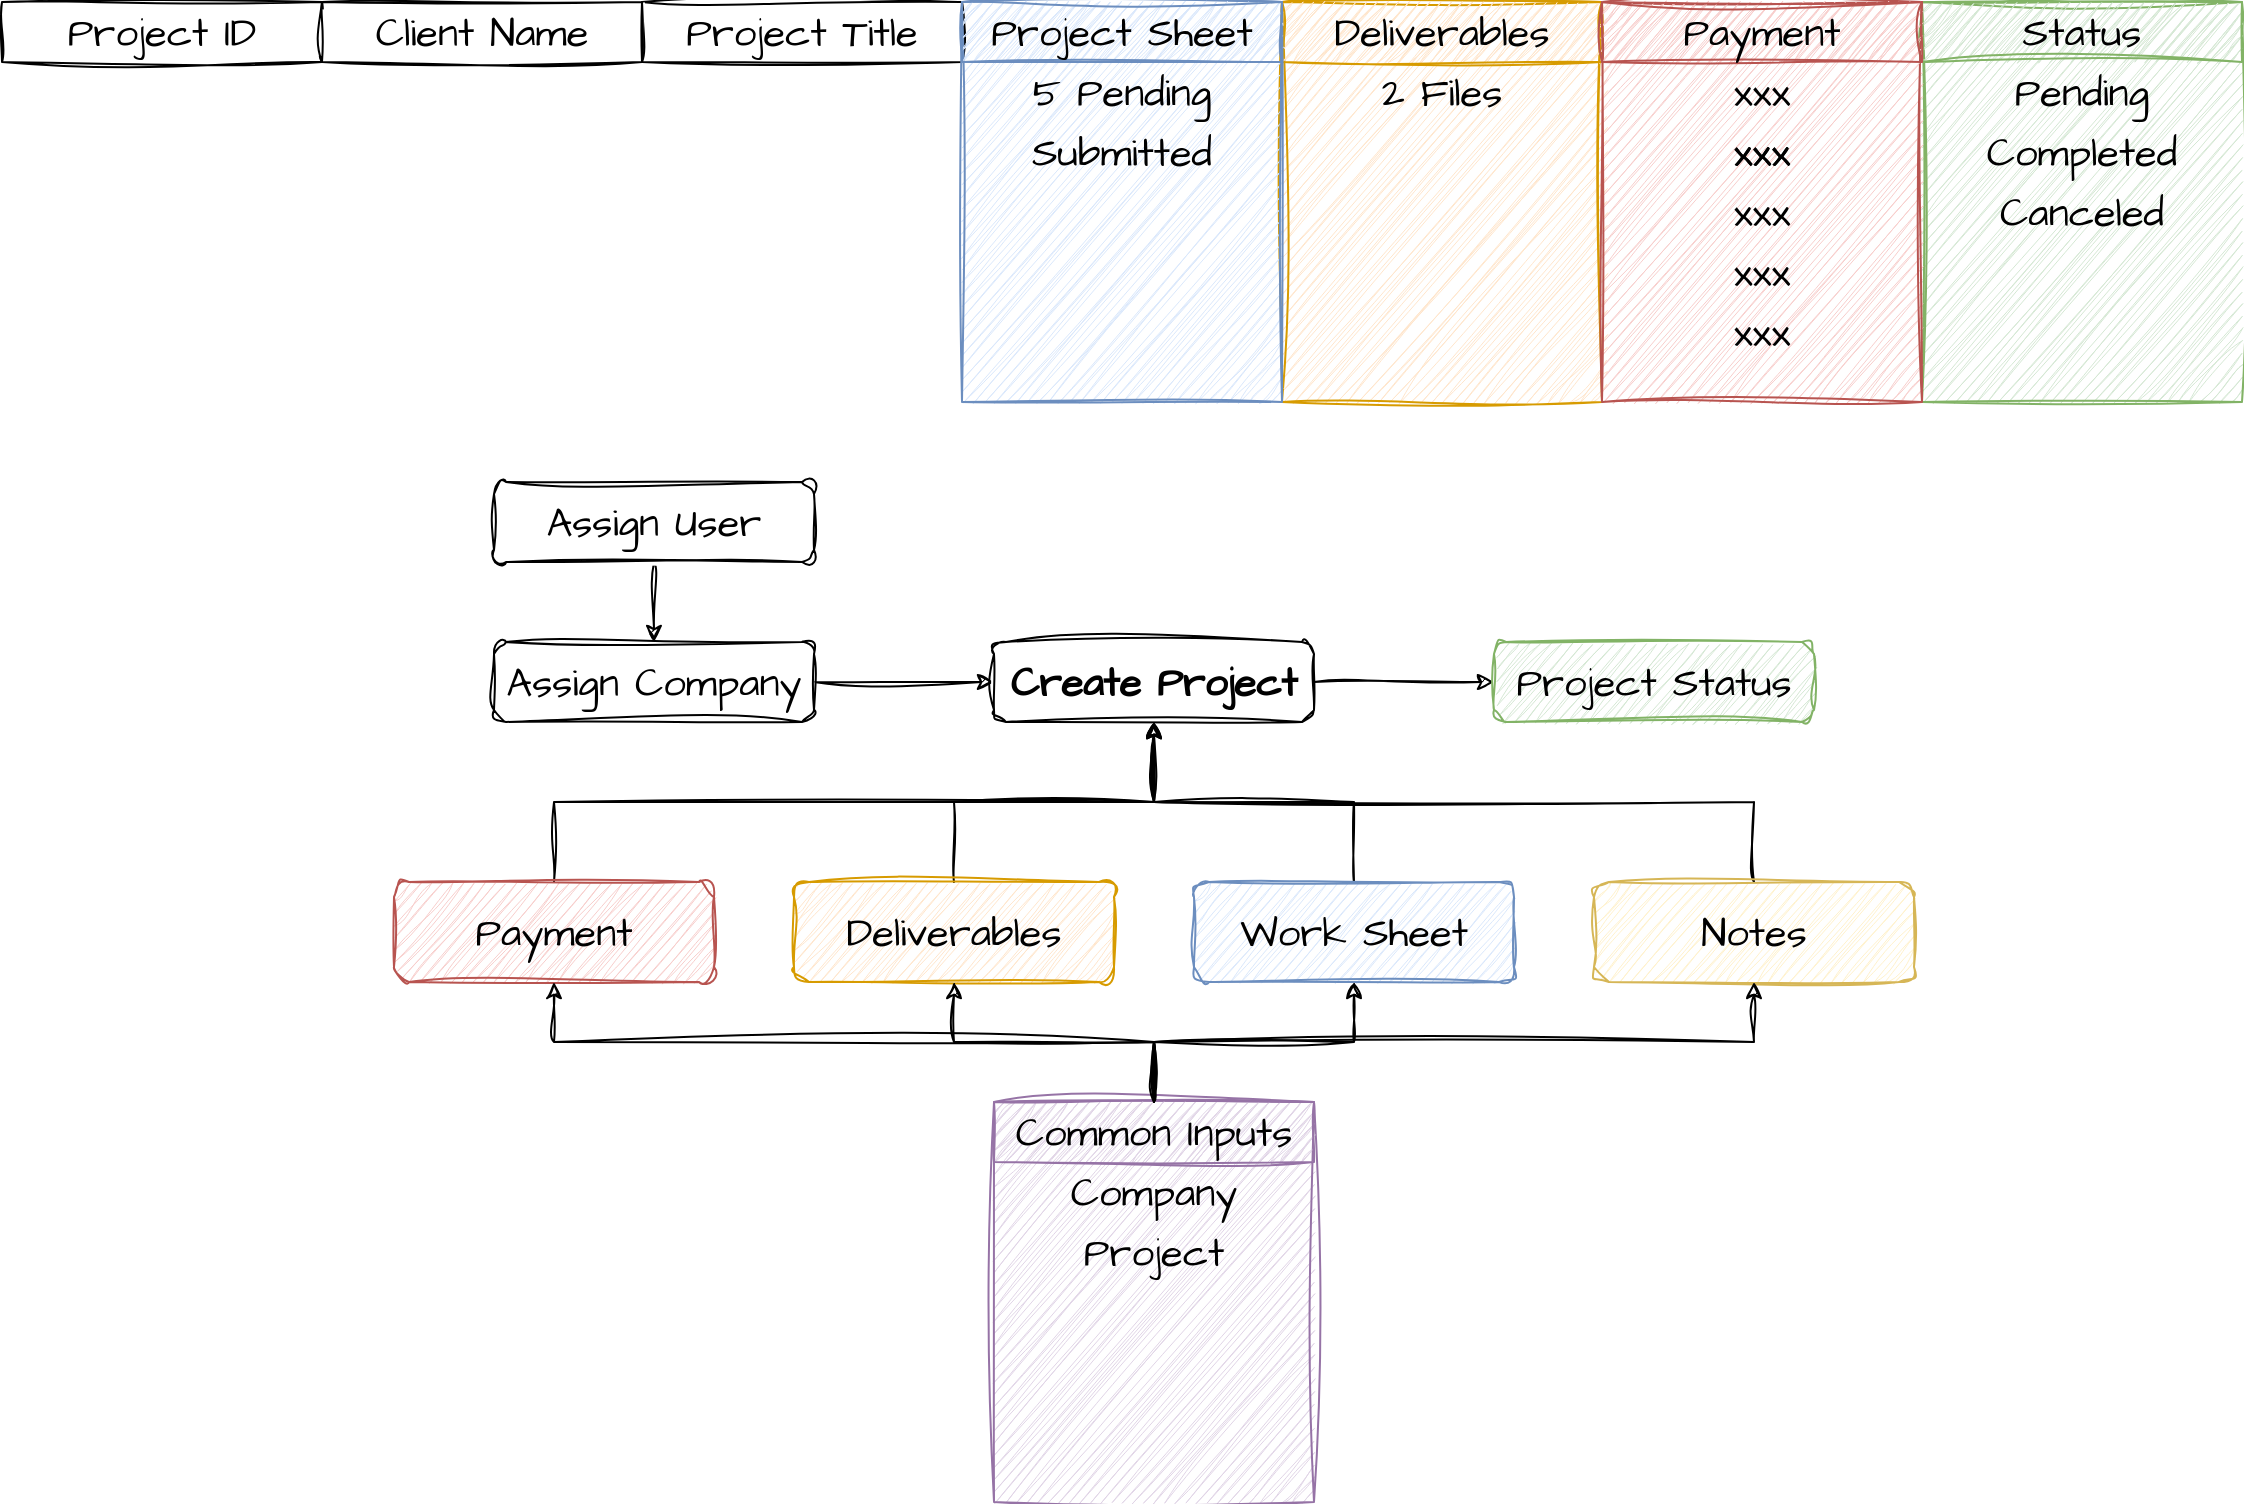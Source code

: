 <mxfile>
    <diagram name="Project Flow" id="7UUBzDvhDP2dMCJnM9Ok">
        <mxGraphModel dx="2555" dy="792" grid="1" gridSize="10" guides="1" tooltips="1" connect="1" arrows="1" fold="1" page="1" pageScale="1" pageWidth="1169" pageHeight="827" background="none" math="0" shadow="0">
            <root>
                <mxCell id="0"/>
                <mxCell id="1" parent="0"/>
                <mxCell id="pr5hxSw8c6R18JECzR4E-4" value="Project Title" style="rounded=0;whiteSpace=wrap;html=1;sketch=1;hachureGap=4;jiggle=2;curveFitting=1;fontFamily=Architects Daughter;fontSource=https%3A%2F%2Ffonts.googleapis.com%2Fcss%3Ffamily%3DArchitects%2BDaughter;fontSize=20;" parent="1" vertex="1">
                    <mxGeometry x="-840" y="40" width="160" height="30" as="geometry"/>
                </mxCell>
                <mxCell id="pr5hxSw8c6R18JECzR4E-5" value="Client Name" style="rounded=0;whiteSpace=wrap;html=1;sketch=1;hachureGap=4;jiggle=2;curveFitting=1;fontFamily=Architects Daughter;fontSource=https%3A%2F%2Ffonts.googleapis.com%2Fcss%3Ffamily%3DArchitects%2BDaughter;fontSize=20;" parent="1" vertex="1">
                    <mxGeometry x="-1000" y="40" width="160" height="30" as="geometry"/>
                </mxCell>
                <mxCell id="pr5hxSw8c6R18JECzR4E-6" value="Project ID" style="rounded=0;whiteSpace=wrap;html=1;sketch=1;hachureGap=4;jiggle=2;curveFitting=1;fontFamily=Architects Daughter;fontSource=https%3A%2F%2Ffonts.googleapis.com%2Fcss%3Ffamily%3DArchitects%2BDaughter;fontSize=20;" parent="1" vertex="1">
                    <mxGeometry x="-1160" y="40" width="160" height="30" as="geometry"/>
                </mxCell>
                <mxCell id="pr5hxSw8c6R18JECzR4E-15" value="" style="group;sketch=1;curveFitting=1;jiggle=2;" parent="1" vertex="1" connectable="0">
                    <mxGeometry x="-200" y="40" width="160" height="200" as="geometry"/>
                </mxCell>
                <mxCell id="pr5hxSw8c6R18JECzR4E-9" value="" style="rounded=0;whiteSpace=wrap;html=1;sketch=1;hachureGap=4;jiggle=2;curveFitting=1;fontFamily=Architects Daughter;fontSource=https%3A%2F%2Ffonts.googleapis.com%2Fcss%3Ffamily%3DArchitects%2BDaughter;fontSize=20;fillColor=#d5e8d4;strokeColor=#82b366;" parent="pr5hxSw8c6R18JECzR4E-15" vertex="1">
                    <mxGeometry width="160" height="200" as="geometry"/>
                </mxCell>
                <mxCell id="pr5hxSw8c6R18JECzR4E-11" value="Status" style="text;html=1;strokeColor=#82b366;fillColor=#d5e8d4;align=center;verticalAlign=middle;whiteSpace=wrap;rounded=0;fontSize=20;fontFamily=Architects Daughter;sketch=1;curveFitting=1;jiggle=2;" parent="pr5hxSw8c6R18JECzR4E-15" vertex="1">
                    <mxGeometry width="160" height="30" as="geometry"/>
                </mxCell>
                <mxCell id="pr5hxSw8c6R18JECzR4E-12" value="Pending" style="text;html=1;strokeColor=none;fillColor=none;align=center;verticalAlign=middle;whiteSpace=wrap;rounded=0;fontSize=20;fontFamily=Architects Daughter;sketch=1;curveFitting=1;jiggle=2;" parent="pr5hxSw8c6R18JECzR4E-15" vertex="1">
                    <mxGeometry y="30" width="160" height="30" as="geometry"/>
                </mxCell>
                <mxCell id="pr5hxSw8c6R18JECzR4E-13" value="Completed" style="text;html=1;strokeColor=none;fillColor=none;align=center;verticalAlign=middle;whiteSpace=wrap;rounded=0;fontSize=20;fontFamily=Architects Daughter;sketch=1;curveFitting=1;jiggle=2;" parent="pr5hxSw8c6R18JECzR4E-15" vertex="1">
                    <mxGeometry y="60" width="160" height="30" as="geometry"/>
                </mxCell>
                <mxCell id="pr5hxSw8c6R18JECzR4E-14" value="Canceled" style="text;html=1;strokeColor=none;fillColor=none;align=center;verticalAlign=middle;whiteSpace=wrap;rounded=0;fontSize=20;fontFamily=Architects Daughter;sketch=1;curveFitting=1;jiggle=2;" parent="pr5hxSw8c6R18JECzR4E-15" vertex="1">
                    <mxGeometry y="90" width="160" height="30" as="geometry"/>
                </mxCell>
                <mxCell id="pr5hxSw8c6R18JECzR4E-16" value="" style="group;sketch=1;curveFitting=1;jiggle=2;" parent="1" vertex="1" connectable="0">
                    <mxGeometry x="-520" y="40" width="160" height="200" as="geometry"/>
                </mxCell>
                <mxCell id="pr5hxSw8c6R18JECzR4E-17" value="" style="rounded=0;whiteSpace=wrap;html=1;sketch=1;hachureGap=4;jiggle=2;curveFitting=1;fontFamily=Architects Daughter;fontSource=https%3A%2F%2Ffonts.googleapis.com%2Fcss%3Ffamily%3DArchitects%2BDaughter;fontSize=20;fillColor=#ffe6cc;strokeColor=#d79b00;" parent="pr5hxSw8c6R18JECzR4E-16" vertex="1">
                    <mxGeometry width="160" height="200" as="geometry"/>
                </mxCell>
                <mxCell id="pr5hxSw8c6R18JECzR4E-18" value="Deliverables" style="text;html=1;strokeColor=#d79b00;fillColor=#ffe6cc;align=center;verticalAlign=middle;whiteSpace=wrap;rounded=0;fontSize=20;fontFamily=Architects Daughter;sketch=1;curveFitting=1;jiggle=2;" parent="pr5hxSw8c6R18JECzR4E-16" vertex="1">
                    <mxGeometry width="160" height="30" as="geometry"/>
                </mxCell>
                <mxCell id="pr5hxSw8c6R18JECzR4E-19" value="2 Files" style="text;html=1;strokeColor=none;fillColor=none;align=center;verticalAlign=middle;whiteSpace=wrap;rounded=0;fontSize=20;fontFamily=Architects Daughter;sketch=1;curveFitting=1;jiggle=2;" parent="pr5hxSw8c6R18JECzR4E-16" vertex="1">
                    <mxGeometry y="30" width="160" height="30" as="geometry"/>
                </mxCell>
                <mxCell id="pr5hxSw8c6R18JECzR4E-22" value="" style="group;sketch=1;curveFitting=1;jiggle=2;" parent="1" vertex="1" connectable="0">
                    <mxGeometry x="-680" y="40" width="160" height="200" as="geometry"/>
                </mxCell>
                <mxCell id="pr5hxSw8c6R18JECzR4E-23" value="" style="rounded=0;whiteSpace=wrap;html=1;sketch=1;hachureGap=4;jiggle=2;curveFitting=1;fontFamily=Architects Daughter;fontSource=https%3A%2F%2Ffonts.googleapis.com%2Fcss%3Ffamily%3DArchitects%2BDaughter;fontSize=20;fillColor=#dae8fc;strokeColor=#6c8ebf;" parent="pr5hxSw8c6R18JECzR4E-22" vertex="1">
                    <mxGeometry width="160" height="200" as="geometry"/>
                </mxCell>
                <mxCell id="pr5hxSw8c6R18JECzR4E-24" value="Project Sheet" style="text;html=1;strokeColor=#6c8ebf;fillColor=#dae8fc;align=center;verticalAlign=middle;whiteSpace=wrap;rounded=0;fontSize=20;fontFamily=Architects Daughter;sketch=1;curveFitting=1;jiggle=2;" parent="pr5hxSw8c6R18JECzR4E-22" vertex="1">
                    <mxGeometry width="160" height="30" as="geometry"/>
                </mxCell>
                <mxCell id="pr5hxSw8c6R18JECzR4E-25" value="5 Pending" style="text;html=1;strokeColor=none;fillColor=none;align=center;verticalAlign=middle;whiteSpace=wrap;rounded=0;fontSize=20;fontFamily=Architects Daughter;sketch=1;curveFitting=1;jiggle=2;" parent="pr5hxSw8c6R18JECzR4E-22" vertex="1">
                    <mxGeometry y="30" width="160" height="30" as="geometry"/>
                </mxCell>
                <mxCell id="pr5hxSw8c6R18JECzR4E-26" value="Submitted" style="text;html=1;strokeColor=none;fillColor=none;align=center;verticalAlign=middle;whiteSpace=wrap;rounded=0;fontSize=20;fontFamily=Architects Daughter;sketch=1;curveFitting=1;jiggle=2;" parent="pr5hxSw8c6R18JECzR4E-22" vertex="1">
                    <mxGeometry y="60" width="160" height="30" as="geometry"/>
                </mxCell>
                <mxCell id="pr5hxSw8c6R18JECzR4E-27" value="" style="group;sketch=1;curveFitting=1;jiggle=2;" parent="1" vertex="1" connectable="0">
                    <mxGeometry x="-360" y="40" width="160" height="200" as="geometry"/>
                </mxCell>
                <mxCell id="pr5hxSw8c6R18JECzR4E-28" value="" style="rounded=0;whiteSpace=wrap;html=1;sketch=1;hachureGap=4;jiggle=2;curveFitting=1;fontFamily=Architects Daughter;fontSource=https%3A%2F%2Ffonts.googleapis.com%2Fcss%3Ffamily%3DArchitects%2BDaughter;fontSize=20;fillColor=#f8cecc;strokeColor=#b85450;" parent="pr5hxSw8c6R18JECzR4E-27" vertex="1">
                    <mxGeometry width="160" height="200" as="geometry"/>
                </mxCell>
                <mxCell id="pr5hxSw8c6R18JECzR4E-29" value="Payment" style="text;html=1;strokeColor=#b85450;fillColor=#f8cecc;align=center;verticalAlign=middle;whiteSpace=wrap;rounded=0;fontSize=20;fontFamily=Architects Daughter;sketch=1;curveFitting=1;jiggle=2;" parent="pr5hxSw8c6R18JECzR4E-27" vertex="1">
                    <mxGeometry width="160" height="30" as="geometry"/>
                </mxCell>
                <mxCell id="pr5hxSw8c6R18JECzR4E-30" value="xxx" style="text;html=1;strokeColor=none;fillColor=none;align=center;verticalAlign=middle;whiteSpace=wrap;rounded=0;fontSize=20;fontFamily=Architects Daughter;sketch=1;curveFitting=1;jiggle=2;" parent="pr5hxSw8c6R18JECzR4E-27" vertex="1">
                    <mxGeometry y="30" width="160" height="30" as="geometry"/>
                </mxCell>
                <mxCell id="pr5hxSw8c6R18JECzR4E-31" value="xxx" style="text;html=1;strokeColor=none;fillColor=none;align=center;verticalAlign=middle;whiteSpace=wrap;rounded=0;fontSize=20;fontFamily=Architects Daughter;sketch=1;curveFitting=1;jiggle=2;" parent="pr5hxSw8c6R18JECzR4E-27" vertex="1">
                    <mxGeometry y="60" width="160" height="30" as="geometry"/>
                </mxCell>
                <mxCell id="pr5hxSw8c6R18JECzR4E-33" value="xxx" style="text;html=1;strokeColor=none;fillColor=none;align=center;verticalAlign=middle;whiteSpace=wrap;rounded=0;fontSize=20;fontFamily=Architects Daughter;sketch=1;curveFitting=1;jiggle=2;" parent="pr5hxSw8c6R18JECzR4E-27" vertex="1">
                    <mxGeometry y="90" width="160" height="30" as="geometry"/>
                </mxCell>
                <mxCell id="pr5hxSw8c6R18JECzR4E-34" value="xxx" style="text;html=1;strokeColor=none;fillColor=none;align=center;verticalAlign=middle;whiteSpace=wrap;rounded=0;fontSize=20;fontFamily=Architects Daughter;sketch=1;curveFitting=1;jiggle=2;" parent="pr5hxSw8c6R18JECzR4E-27" vertex="1">
                    <mxGeometry y="120" width="160" height="30" as="geometry"/>
                </mxCell>
                <mxCell id="pr5hxSw8c6R18JECzR4E-35" value="xxx" style="text;html=1;strokeColor=none;fillColor=none;align=center;verticalAlign=middle;whiteSpace=wrap;rounded=0;fontSize=20;fontFamily=Architects Daughter;sketch=1;curveFitting=1;jiggle=2;" parent="pr5hxSw8c6R18JECzR4E-27" vertex="1">
                    <mxGeometry y="150" width="160" height="30" as="geometry"/>
                </mxCell>
                <mxCell id="pr5hxSw8c6R18JECzR4E-32" value="xxx" style="text;html=1;strokeColor=none;fillColor=none;align=center;verticalAlign=middle;whiteSpace=wrap;rounded=0;fontSize=20;fontFamily=Architects Daughter;sketch=1;curveFitting=1;jiggle=2;" parent="1" vertex="1">
                    <mxGeometry x="-360" y="100" width="160" height="30" as="geometry"/>
                </mxCell>
                <mxCell id="pr5hxSw8c6R18JECzR4E-49" value="" style="edgeStyle=orthogonalEdgeStyle;sketch=1;hachureGap=4;jiggle=2;curveFitting=1;orthogonalLoop=1;jettySize=auto;html=1;fontFamily=Architects Daughter;fontSource=https%3A%2F%2Ffonts.googleapis.com%2Fcss%3Ffamily%3DArchitects%2BDaughter;fontSize=16;rounded=0;exitX=1;exitY=0.5;exitDx=0;exitDy=0;" parent="1" source="pr5hxSw8c6R18JECzR4E-58" target="pr5hxSw8c6R18JECzR4E-48" edge="1">
                    <mxGeometry relative="1" as="geometry">
                        <mxPoint x="-844" y="380" as="sourcePoint"/>
                    </mxGeometry>
                </mxCell>
                <mxCell id="pr5hxSw8c6R18JECzR4E-57" value="" style="edgeStyle=orthogonalEdgeStyle;rounded=0;sketch=1;hachureGap=4;jiggle=2;curveFitting=1;orthogonalLoop=1;jettySize=auto;html=1;fontFamily=Architects Daughter;fontSource=https%3A%2F%2Ffonts.googleapis.com%2Fcss%3Ffamily%3DArchitects%2BDaughter;fontSize=16;" parent="1" source="pr5hxSw8c6R18JECzR4E-48" target="pr5hxSw8c6R18JECzR4E-56" edge="1">
                    <mxGeometry relative="1" as="geometry"/>
                </mxCell>
                <mxCell id="pr5hxSw8c6R18JECzR4E-48" value="Create Project" style="rounded=1;whiteSpace=wrap;html=1;sketch=1;hachureGap=4;jiggle=2;curveFitting=1;fontFamily=Architects Daughter;fontSource=https%3A%2F%2Ffonts.googleapis.com%2Fcss%3Ffamily%3DArchitects%2BDaughter;fontSize=20;fontStyle=1" parent="1" vertex="1">
                    <mxGeometry x="-664" y="360" width="160" height="40" as="geometry"/>
                </mxCell>
                <mxCell id="pr5hxSw8c6R18JECzR4E-51" style="edgeStyle=orthogonalEdgeStyle;rounded=0;sketch=1;hachureGap=4;jiggle=2;curveFitting=1;orthogonalLoop=1;jettySize=auto;html=1;entryX=0.5;entryY=1;entryDx=0;entryDy=0;fontFamily=Architects Daughter;fontSource=https%3A%2F%2Ffonts.googleapis.com%2Fcss%3Ffamily%3DArchitects%2BDaughter;fontSize=16;" parent="1" source="pr5hxSw8c6R18JECzR4E-50" target="pr5hxSw8c6R18JECzR4E-48" edge="1">
                    <mxGeometry relative="1" as="geometry"/>
                </mxCell>
                <mxCell id="pr5hxSw8c6R18JECzR4E-50" value="Deliverables" style="rounded=1;whiteSpace=wrap;html=1;sketch=1;hachureGap=4;jiggle=2;curveFitting=1;fontFamily=Architects Daughter;fontSource=https%3A%2F%2Ffonts.googleapis.com%2Fcss%3Ffamily%3DArchitects%2BDaughter;fontSize=20;fillColor=#ffe6cc;strokeColor=#d79b00;" parent="1" vertex="1">
                    <mxGeometry x="-764" y="480" width="160" height="50" as="geometry"/>
                </mxCell>
                <mxCell id="pr5hxSw8c6R18JECzR4E-55" style="edgeStyle=orthogonalEdgeStyle;rounded=0;sketch=1;hachureGap=4;jiggle=2;curveFitting=1;orthogonalLoop=1;jettySize=auto;html=1;fontFamily=Architects Daughter;fontSource=https%3A%2F%2Ffonts.googleapis.com%2Fcss%3Ffamily%3DArchitects%2BDaughter;fontSize=16;exitX=0.5;exitY=0;exitDx=0;exitDy=0;entryX=0.5;entryY=1;entryDx=0;entryDy=0;" parent="1" source="pr5hxSw8c6R18JECzR4E-52" target="pr5hxSw8c6R18JECzR4E-48" edge="1">
                    <mxGeometry relative="1" as="geometry">
                        <mxPoint x="-684" y="400" as="targetPoint"/>
                    </mxGeometry>
                </mxCell>
                <mxCell id="pr5hxSw8c6R18JECzR4E-52" value="Work Sheet" style="rounded=1;whiteSpace=wrap;html=1;sketch=1;hachureGap=4;jiggle=2;curveFitting=1;fontFamily=Architects Daughter;fontSource=https%3A%2F%2Ffonts.googleapis.com%2Fcss%3Ffamily%3DArchitects%2BDaughter;fontSize=20;fillColor=#dae8fc;strokeColor=#6c8ebf;" parent="1" vertex="1">
                    <mxGeometry x="-564" y="480" width="160" height="50" as="geometry"/>
                </mxCell>
                <mxCell id="pr5hxSw8c6R18JECzR4E-54" style="edgeStyle=orthogonalEdgeStyle;rounded=0;sketch=1;hachureGap=4;jiggle=2;curveFitting=1;orthogonalLoop=1;jettySize=auto;html=1;fontFamily=Architects Daughter;fontSource=https%3A%2F%2Ffonts.googleapis.com%2Fcss%3Ffamily%3DArchitects%2BDaughter;fontSize=16;exitX=0.5;exitY=0;exitDx=0;exitDy=0;entryX=0.5;entryY=1;entryDx=0;entryDy=0;" parent="1" source="pr5hxSw8c6R18JECzR4E-53" target="pr5hxSw8c6R18JECzR4E-48" edge="1">
                    <mxGeometry relative="1" as="geometry">
                        <mxPoint x="-664" y="370" as="targetPoint"/>
                    </mxGeometry>
                </mxCell>
                <mxCell id="pr5hxSw8c6R18JECzR4E-53" value="Payment" style="rounded=1;whiteSpace=wrap;html=1;sketch=1;hachureGap=4;jiggle=2;curveFitting=1;fontFamily=Architects Daughter;fontSource=https%3A%2F%2Ffonts.googleapis.com%2Fcss%3Ffamily%3DArchitects%2BDaughter;fontSize=20;fillColor=#f8cecc;strokeColor=#b85450;" parent="1" vertex="1">
                    <mxGeometry x="-964" y="480" width="160" height="50" as="geometry"/>
                </mxCell>
                <mxCell id="pr5hxSw8c6R18JECzR4E-56" value="Project Status" style="rounded=1;whiteSpace=wrap;html=1;sketch=1;hachureGap=4;jiggle=2;curveFitting=1;fontFamily=Architects Daughter;fontSource=https%3A%2F%2Ffonts.googleapis.com%2Fcss%3Ffamily%3DArchitects%2BDaughter;fontSize=20;fillColor=#d5e8d4;strokeColor=#82b366;" parent="1" vertex="1">
                    <mxGeometry x="-414" y="360" width="160" height="40" as="geometry"/>
                </mxCell>
                <mxCell id="pr5hxSw8c6R18JECzR4E-58" value="Assign Company" style="rounded=1;whiteSpace=wrap;html=1;sketch=1;hachureGap=4;jiggle=2;curveFitting=1;fontFamily=Architects Daughter;fontSource=https%3A%2F%2Ffonts.googleapis.com%2Fcss%3Ffamily%3DArchitects%2BDaughter;fontSize=20;" parent="1" vertex="1">
                    <mxGeometry x="-914" y="360" width="160" height="40" as="geometry"/>
                </mxCell>
                <mxCell id="pr5hxSw8c6R18JECzR4E-60" style="edgeStyle=orthogonalEdgeStyle;rounded=0;sketch=1;hachureGap=4;jiggle=2;curveFitting=1;orthogonalLoop=1;jettySize=auto;html=1;entryX=0.5;entryY=0;entryDx=0;entryDy=0;fontFamily=Architects Daughter;fontSource=https%3A%2F%2Ffonts.googleapis.com%2Fcss%3Ffamily%3DArchitects%2BDaughter;fontSize=16;" parent="1" source="pr5hxSw8c6R18JECzR4E-59" target="pr5hxSw8c6R18JECzR4E-58" edge="1">
                    <mxGeometry relative="1" as="geometry"/>
                </mxCell>
                <mxCell id="pr5hxSw8c6R18JECzR4E-59" value="Assign User" style="rounded=1;whiteSpace=wrap;html=1;sketch=1;hachureGap=4;jiggle=2;curveFitting=1;fontFamily=Architects Daughter;fontSource=https%3A%2F%2Ffonts.googleapis.com%2Fcss%3Ffamily%3DArchitects%2BDaughter;fontSize=20;" parent="1" vertex="1">
                    <mxGeometry x="-914" y="280" width="160" height="40" as="geometry"/>
                </mxCell>
                <mxCell id="pr5hxSw8c6R18JECzR4E-69" value="" style="group;sketch=1;curveFitting=1;jiggle=2;" parent="1" vertex="1" connectable="0">
                    <mxGeometry x="-664" y="590" width="160" height="200" as="geometry"/>
                </mxCell>
                <mxCell id="pr5hxSw8c6R18JECzR4E-70" value="" style="rounded=0;whiteSpace=wrap;html=1;sketch=1;hachureGap=4;jiggle=2;curveFitting=1;fontFamily=Architects Daughter;fontSource=https%3A%2F%2Ffonts.googleapis.com%2Fcss%3Ffamily%3DArchitects%2BDaughter;fontSize=20;fillColor=#e1d5e7;strokeColor=#9673a6;" parent="pr5hxSw8c6R18JECzR4E-69" vertex="1">
                    <mxGeometry width="160" height="200" as="geometry"/>
                </mxCell>
                <mxCell id="pr5hxSw8c6R18JECzR4E-71" value="Common Inputs" style="text;html=1;align=center;verticalAlign=middle;whiteSpace=wrap;rounded=0;fontSize=20;fontFamily=Architects Daughter;sketch=1;curveFitting=1;jiggle=2;fillColor=#e1d5e7;strokeColor=#9673a6;" parent="pr5hxSw8c6R18JECzR4E-69" vertex="1">
                    <mxGeometry width="160" height="30" as="geometry"/>
                </mxCell>
                <mxCell id="pr5hxSw8c6R18JECzR4E-72" value="Company" style="text;html=1;strokeColor=none;fillColor=none;align=center;verticalAlign=middle;whiteSpace=wrap;rounded=0;fontSize=20;fontFamily=Architects Daughter;sketch=1;curveFitting=1;jiggle=2;" parent="pr5hxSw8c6R18JECzR4E-69" vertex="1">
                    <mxGeometry y="30" width="160" height="30" as="geometry"/>
                </mxCell>
                <mxCell id="pr5hxSw8c6R18JECzR4E-73" value="Project" style="text;html=1;strokeColor=none;fillColor=none;align=center;verticalAlign=middle;whiteSpace=wrap;rounded=0;fontSize=20;fontFamily=Architects Daughter;sketch=1;curveFitting=1;jiggle=2;" parent="pr5hxSw8c6R18JECzR4E-69" vertex="1">
                    <mxGeometry y="60" width="160" height="30" as="geometry"/>
                </mxCell>
                <mxCell id="pr5hxSw8c6R18JECzR4E-74" style="edgeStyle=orthogonalEdgeStyle;rounded=0;sketch=1;hachureGap=4;jiggle=2;curveFitting=1;orthogonalLoop=1;jettySize=auto;html=1;entryX=0.5;entryY=1;entryDx=0;entryDy=0;fontFamily=Architects Daughter;fontSource=https%3A%2F%2Ffonts.googleapis.com%2Fcss%3Ffamily%3DArchitects%2BDaughter;fontSize=16;" parent="1" source="pr5hxSw8c6R18JECzR4E-71" target="pr5hxSw8c6R18JECzR4E-50" edge="1">
                    <mxGeometry relative="1" as="geometry"/>
                </mxCell>
                <mxCell id="pr5hxSw8c6R18JECzR4E-75" style="edgeStyle=orthogonalEdgeStyle;rounded=0;sketch=1;hachureGap=4;jiggle=2;curveFitting=1;orthogonalLoop=1;jettySize=auto;html=1;entryX=0.5;entryY=1;entryDx=0;entryDy=0;fontFamily=Architects Daughter;fontSource=https%3A%2F%2Ffonts.googleapis.com%2Fcss%3Ffamily%3DArchitects%2BDaughter;fontSize=16;exitX=0.5;exitY=0;exitDx=0;exitDy=0;" parent="1" source="pr5hxSw8c6R18JECzR4E-71" target="pr5hxSw8c6R18JECzR4E-53" edge="1">
                    <mxGeometry relative="1" as="geometry"/>
                </mxCell>
                <mxCell id="pr5hxSw8c6R18JECzR4E-77" style="edgeStyle=orthogonalEdgeStyle;rounded=0;sketch=1;hachureGap=4;jiggle=2;curveFitting=1;orthogonalLoop=1;jettySize=auto;html=1;entryX=0.5;entryY=1;entryDx=0;entryDy=0;fontFamily=Architects Daughter;fontSource=https%3A%2F%2Ffonts.googleapis.com%2Fcss%3Ffamily%3DArchitects%2BDaughter;fontSize=16;exitX=0.5;exitY=0;exitDx=0;exitDy=0;" parent="1" source="pr5hxSw8c6R18JECzR4E-71" target="pr5hxSw8c6R18JECzR4E-52" edge="1">
                    <mxGeometry relative="1" as="geometry"/>
                </mxCell>
                <mxCell id="pr5hxSw8c6R18JECzR4E-80" style="edgeStyle=orthogonalEdgeStyle;rounded=0;sketch=1;hachureGap=4;jiggle=2;curveFitting=1;orthogonalLoop=1;jettySize=auto;html=1;entryX=0.5;entryY=1;entryDx=0;entryDy=0;fontFamily=Architects Daughter;fontSource=https%3A%2F%2Ffonts.googleapis.com%2Fcss%3Ffamily%3DArchitects%2BDaughter;fontSize=16;exitX=0.5;exitY=0;exitDx=0;exitDy=0;" parent="1" source="pr5hxSw8c6R18JECzR4E-78" target="pr5hxSw8c6R18JECzR4E-48" edge="1">
                    <mxGeometry relative="1" as="geometry"/>
                </mxCell>
                <mxCell id="pr5hxSw8c6R18JECzR4E-78" value="Notes" style="rounded=1;whiteSpace=wrap;html=1;sketch=1;hachureGap=4;jiggle=2;curveFitting=1;fontFamily=Architects Daughter;fontSource=https%3A%2F%2Ffonts.googleapis.com%2Fcss%3Ffamily%3DArchitects%2BDaughter;fontSize=20;fillColor=#fff2cc;strokeColor=#d6b656;" parent="1" vertex="1">
                    <mxGeometry x="-364" y="480" width="160" height="50" as="geometry"/>
                </mxCell>
                <mxCell id="pr5hxSw8c6R18JECzR4E-79" style="edgeStyle=orthogonalEdgeStyle;rounded=0;sketch=1;hachureGap=4;jiggle=2;curveFitting=1;orthogonalLoop=1;jettySize=auto;html=1;entryX=0.5;entryY=1;entryDx=0;entryDy=0;fontFamily=Architects Daughter;fontSource=https%3A%2F%2Ffonts.googleapis.com%2Fcss%3Ffamily%3DArchitects%2BDaughter;fontSize=16;exitX=0.5;exitY=0;exitDx=0;exitDy=0;" parent="1" source="pr5hxSw8c6R18JECzR4E-71" target="pr5hxSw8c6R18JECzR4E-78" edge="1">
                    <mxGeometry relative="1" as="geometry"/>
                </mxCell>
            </root>
        </mxGraphModel>
    </diagram>
</mxfile>